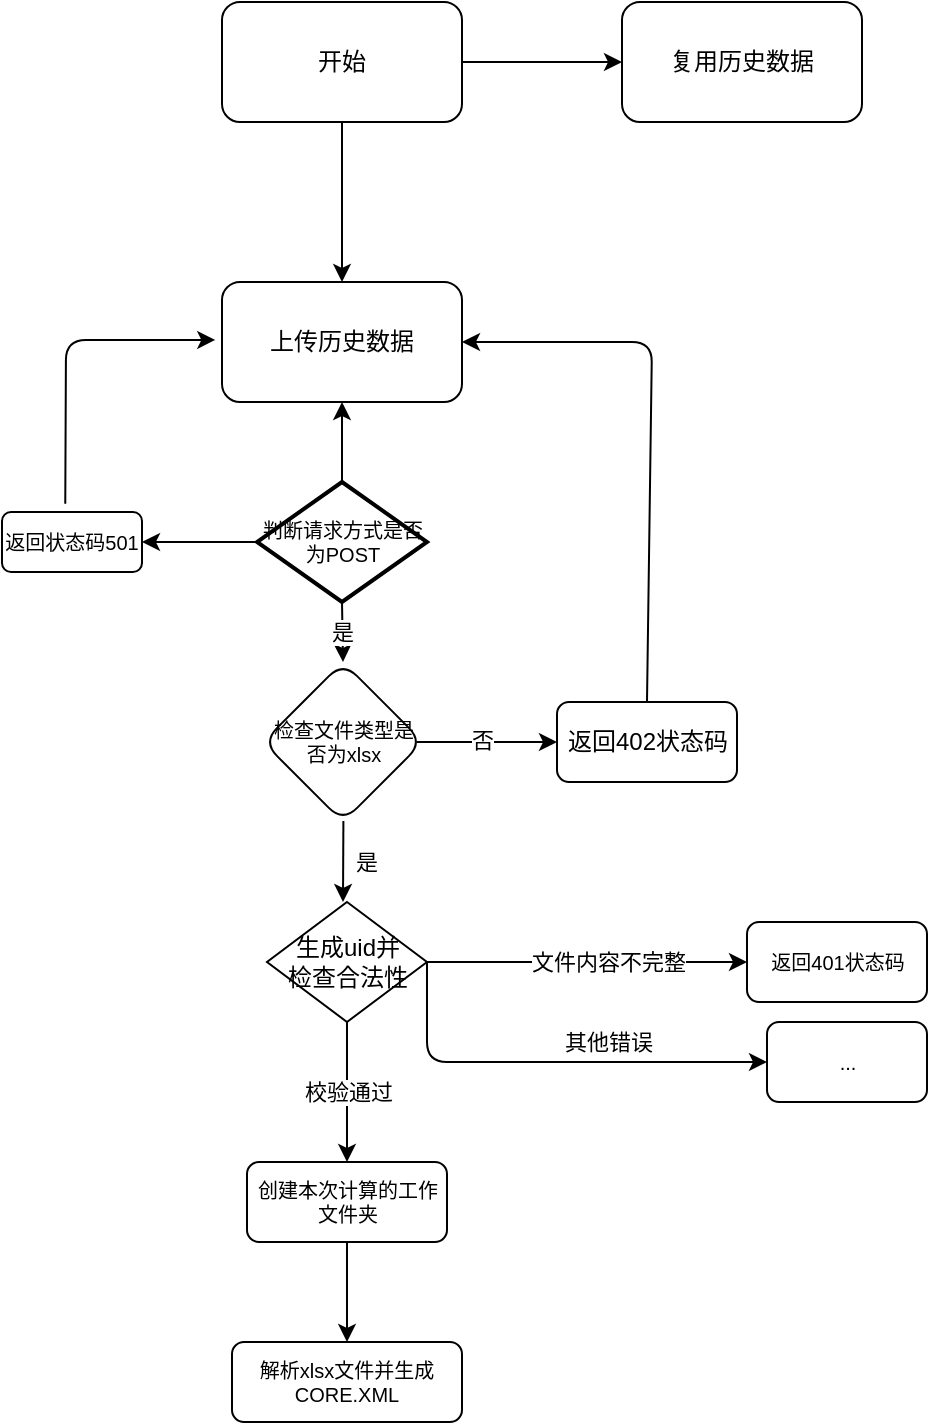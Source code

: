 <mxfile version="14.6.9" type="github">
  <diagram name="Page-1" id="8ce9d11a-91a2-4d17-14d8-a56ed91bf033">
    <mxGraphModel dx="593" dy="313" grid="1" gridSize="10" guides="1" tooltips="1" connect="1" arrows="1" fold="1" page="1" pageScale="1" pageWidth="1100" pageHeight="850" background="#ffffff" math="0" shadow="0">
      <root>
        <mxCell id="0" />
        <mxCell id="1" parent="0" />
        <mxCell id="sjyRoW3ZskKWko0Uvv0J-6" value="" style="edgeStyle=orthogonalEdgeStyle;rounded=0;orthogonalLoop=1;jettySize=auto;html=1;" edge="1" parent="1" source="sjyRoW3ZskKWko0Uvv0J-1" target="sjyRoW3ZskKWko0Uvv0J-5">
          <mxGeometry relative="1" as="geometry" />
        </mxCell>
        <mxCell id="sjyRoW3ZskKWko0Uvv0J-8" value="" style="edgeStyle=orthogonalEdgeStyle;rounded=0;orthogonalLoop=1;jettySize=auto;html=1;" edge="1" parent="1" source="sjyRoW3ZskKWko0Uvv0J-1" target="sjyRoW3ZskKWko0Uvv0J-7">
          <mxGeometry relative="1" as="geometry" />
        </mxCell>
        <mxCell id="sjyRoW3ZskKWko0Uvv0J-1" value="开始" style="rounded=1;whiteSpace=wrap;html=1;" vertex="1" parent="1">
          <mxGeometry x="220" y="50" width="120" height="60" as="geometry" />
        </mxCell>
        <mxCell id="sjyRoW3ZskKWko0Uvv0J-5" value="上传历史数据" style="rounded=1;whiteSpace=wrap;html=1;" vertex="1" parent="1">
          <mxGeometry x="220" y="190" width="120" height="60" as="geometry" />
        </mxCell>
        <mxCell id="sjyRoW3ZskKWko0Uvv0J-7" value="复用历史数据" style="rounded=1;whiteSpace=wrap;html=1;" vertex="1" parent="1">
          <mxGeometry x="420" y="50" width="120" height="60" as="geometry" />
        </mxCell>
        <mxCell id="sjyRoW3ZskKWko0Uvv0J-9" value="&lt;font style=&quot;font-size: 10px;&quot;&gt;检查文件类型是否为xlsx&lt;/font&gt;" style="rhombus;whiteSpace=wrap;html=1;rounded=1;fontSize=10;" vertex="1" parent="1">
          <mxGeometry x="240.5" y="380" width="80" height="80" as="geometry" />
        </mxCell>
        <mxCell id="sjyRoW3ZskKWko0Uvv0J-11" value="" style="endArrow=classic;html=1;exitX=0.415;exitY=0.993;exitDx=0;exitDy=0;exitPerimeter=0;" edge="1" parent="1">
          <mxGeometry relative="1" as="geometry">
            <mxPoint x="280.7" y="459.44" as="sourcePoint" />
            <mxPoint x="280.5" y="500" as="targetPoint" />
          </mxGeometry>
        </mxCell>
        <mxCell id="sjyRoW3ZskKWko0Uvv0J-12" value="是" style="edgeLabel;resizable=0;html=1;align=center;verticalAlign=middle;" connectable="0" vertex="1" parent="sjyRoW3ZskKWko0Uvv0J-11">
          <mxGeometry relative="1" as="geometry">
            <mxPoint x="11" as="offset" />
          </mxGeometry>
        </mxCell>
        <mxCell id="sjyRoW3ZskKWko0Uvv0J-13" value="" style="endArrow=classic;html=1;exitX=1;exitY=0.5;exitDx=0;exitDy=0;" edge="1" parent="1">
          <mxGeometry relative="1" as="geometry">
            <mxPoint x="317.5" y="420" as="sourcePoint" />
            <mxPoint x="387.5" y="420" as="targetPoint" />
            <Array as="points">
              <mxPoint x="347.5" y="420" />
            </Array>
          </mxGeometry>
        </mxCell>
        <mxCell id="sjyRoW3ZskKWko0Uvv0J-14" value="否" style="edgeLabel;resizable=0;html=1;align=center;verticalAlign=middle;" connectable="0" vertex="1" parent="sjyRoW3ZskKWko0Uvv0J-13">
          <mxGeometry relative="1" as="geometry">
            <mxPoint x="-3" y="-1" as="offset" />
          </mxGeometry>
        </mxCell>
        <mxCell id="sjyRoW3ZskKWko0Uvv0J-15" value="返回402状态码" style="rounded=1;whiteSpace=wrap;html=1;" vertex="1" parent="1">
          <mxGeometry x="387.5" y="400" width="90" height="40" as="geometry" />
        </mxCell>
        <mxCell id="sjyRoW3ZskKWko0Uvv0J-17" value="" style="endArrow=classic;html=1;exitX=0.5;exitY=0;exitDx=0;exitDy=0;entryX=1;entryY=0.5;entryDx=0;entryDy=0;" edge="1" parent="1" source="sjyRoW3ZskKWko0Uvv0J-15" target="sjyRoW3ZskKWko0Uvv0J-5">
          <mxGeometry width="50" height="50" relative="1" as="geometry">
            <mxPoint x="410" y="330" as="sourcePoint" />
            <mxPoint x="420" y="250" as="targetPoint" />
            <Array as="points">
              <mxPoint x="435" y="220" />
            </Array>
          </mxGeometry>
        </mxCell>
        <mxCell id="sjyRoW3ZskKWko0Uvv0J-18" value="生成uid并&lt;br&gt;检查合法性" style="rhombus;whiteSpace=wrap;html=1;" vertex="1" parent="1">
          <mxGeometry x="242.5" y="500" width="80" height="60" as="geometry" />
        </mxCell>
        <mxCell id="sjyRoW3ZskKWko0Uvv0J-22" value="" style="endArrow=classic;html=1;fontSize=10;entryX=0;entryY=0.5;entryDx=0;entryDy=0;" edge="1" parent="1" target="sjyRoW3ZskKWko0Uvv0J-24">
          <mxGeometry relative="1" as="geometry">
            <mxPoint x="322.5" y="530" as="sourcePoint" />
            <mxPoint x="442.5" y="530" as="targetPoint" />
          </mxGeometry>
        </mxCell>
        <mxCell id="sjyRoW3ZskKWko0Uvv0J-23" value="文件内容不完整" style="edgeLabel;resizable=0;html=1;align=center;verticalAlign=middle;" connectable="0" vertex="1" parent="sjyRoW3ZskKWko0Uvv0J-22">
          <mxGeometry relative="1" as="geometry">
            <mxPoint x="10" as="offset" />
          </mxGeometry>
        </mxCell>
        <mxCell id="sjyRoW3ZskKWko0Uvv0J-24" value="返回401状态码" style="rounded=1;whiteSpace=wrap;html=1;fontSize=10;" vertex="1" parent="1">
          <mxGeometry x="482.5" y="510" width="90" height="40" as="geometry" />
        </mxCell>
        <mxCell id="sjyRoW3ZskKWko0Uvv0J-25" value="" style="endArrow=classic;html=1;fontSize=10;exitX=1;exitY=0.5;exitDx=0;exitDy=0;entryX=0;entryY=0.5;entryDx=0;entryDy=0;" edge="1" parent="1" source="sjyRoW3ZskKWko0Uvv0J-18" target="sjyRoW3ZskKWko0Uvv0J-27">
          <mxGeometry relative="1" as="geometry">
            <mxPoint x="352.5" y="580" as="sourcePoint" />
            <mxPoint x="452.5" y="580" as="targetPoint" />
            <Array as="points">
              <mxPoint x="322.5" y="580" />
            </Array>
          </mxGeometry>
        </mxCell>
        <mxCell id="sjyRoW3ZskKWko0Uvv0J-26" value="其他错误" style="edgeLabel;resizable=0;html=1;align=center;verticalAlign=middle;" connectable="0" vertex="1" parent="sjyRoW3ZskKWko0Uvv0J-25">
          <mxGeometry relative="1" as="geometry">
            <mxPoint x="30" y="-10" as="offset" />
          </mxGeometry>
        </mxCell>
        <mxCell id="sjyRoW3ZskKWko0Uvv0J-27" value="..." style="rounded=1;whiteSpace=wrap;html=1;fontSize=10;" vertex="1" parent="1">
          <mxGeometry x="492.5" y="560" width="80" height="40" as="geometry" />
        </mxCell>
        <mxCell id="sjyRoW3ZskKWko0Uvv0J-30" value="" style="endArrow=classic;html=1;fontSize=10;exitX=0.5;exitY=1;exitDx=0;exitDy=0;" edge="1" parent="1" source="sjyRoW3ZskKWko0Uvv0J-18">
          <mxGeometry relative="1" as="geometry">
            <mxPoint x="232.5" y="640" as="sourcePoint" />
            <mxPoint x="282.5" y="630" as="targetPoint" />
          </mxGeometry>
        </mxCell>
        <mxCell id="sjyRoW3ZskKWko0Uvv0J-31" value="校验通过" style="edgeLabel;resizable=0;html=1;align=center;verticalAlign=middle;" connectable="0" vertex="1" parent="sjyRoW3ZskKWko0Uvv0J-30">
          <mxGeometry relative="1" as="geometry" />
        </mxCell>
        <mxCell id="sjyRoW3ZskKWko0Uvv0J-34" value="" style="edgeStyle=orthogonalEdgeStyle;rounded=0;orthogonalLoop=1;jettySize=auto;html=1;fontSize=10;" edge="1" parent="1" source="sjyRoW3ZskKWko0Uvv0J-32" target="sjyRoW3ZskKWko0Uvv0J-33">
          <mxGeometry relative="1" as="geometry" />
        </mxCell>
        <mxCell id="sjyRoW3ZskKWko0Uvv0J-32" value="创建本次计算的工作文件夹" style="rounded=1;whiteSpace=wrap;html=1;fontSize=10;" vertex="1" parent="1">
          <mxGeometry x="232.5" y="630" width="100" height="40" as="geometry" />
        </mxCell>
        <mxCell id="sjyRoW3ZskKWko0Uvv0J-33" value="解析xlsx文件并生成CORE.XML" style="rounded=1;whiteSpace=wrap;html=1;fontSize=10;" vertex="1" parent="1">
          <mxGeometry x="225" y="720" width="115" height="40" as="geometry" />
        </mxCell>
        <mxCell id="sjyRoW3ZskKWko0Uvv0J-36" value="" style="edgeStyle=orthogonalEdgeStyle;rounded=0;orthogonalLoop=1;jettySize=auto;html=1;fontSize=10;" edge="1" parent="1" source="sjyRoW3ZskKWko0Uvv0J-35" target="sjyRoW3ZskKWko0Uvv0J-5">
          <mxGeometry relative="1" as="geometry" />
        </mxCell>
        <mxCell id="sjyRoW3ZskKWko0Uvv0J-42" value="" style="edgeStyle=orthogonalEdgeStyle;rounded=0;orthogonalLoop=1;jettySize=auto;html=1;fontSize=10;" edge="1" parent="1" source="sjyRoW3ZskKWko0Uvv0J-35" target="sjyRoW3ZskKWko0Uvv0J-41">
          <mxGeometry relative="1" as="geometry" />
        </mxCell>
        <mxCell id="sjyRoW3ZskKWko0Uvv0J-35" value="判断请求方式是否为POST" style="strokeWidth=2;html=1;shape=mxgraph.flowchart.decision;whiteSpace=wrap;fontSize=10;" vertex="1" parent="1">
          <mxGeometry x="237.5" y="290" width="85" height="60" as="geometry" />
        </mxCell>
        <mxCell id="sjyRoW3ZskKWko0Uvv0J-39" value="" style="endArrow=classic;html=1;fontSize=10;exitX=0.5;exitY=1;exitDx=0;exitDy=0;exitPerimeter=0;entryX=0.5;entryY=0;entryDx=0;entryDy=0;" edge="1" parent="1" source="sjyRoW3ZskKWko0Uvv0J-35" target="sjyRoW3ZskKWko0Uvv0J-9">
          <mxGeometry relative="1" as="geometry">
            <mxPoint x="280" y="370" as="sourcePoint" />
            <mxPoint x="380" y="370" as="targetPoint" />
          </mxGeometry>
        </mxCell>
        <mxCell id="sjyRoW3ZskKWko0Uvv0J-40" value="是" style="edgeLabel;resizable=0;html=1;align=center;verticalAlign=middle;" connectable="0" vertex="1" parent="sjyRoW3ZskKWko0Uvv0J-39">
          <mxGeometry relative="1" as="geometry" />
        </mxCell>
        <mxCell id="sjyRoW3ZskKWko0Uvv0J-41" value="返回状态码501" style="rounded=1;whiteSpace=wrap;html=1;fontSize=10;" vertex="1" parent="1">
          <mxGeometry x="110" y="305" width="70" height="30" as="geometry" />
        </mxCell>
        <mxCell id="sjyRoW3ZskKWko0Uvv0J-43" value="" style="endArrow=classic;html=1;fontSize=10;exitX=0.452;exitY=-0.139;exitDx=0;exitDy=0;exitPerimeter=0;entryX=-0.028;entryY=0.483;entryDx=0;entryDy=0;entryPerimeter=0;" edge="1" parent="1" source="sjyRoW3ZskKWko0Uvv0J-41" target="sjyRoW3ZskKWko0Uvv0J-5">
          <mxGeometry width="50" height="50" relative="1" as="geometry">
            <mxPoint x="130" y="290" as="sourcePoint" />
            <mxPoint x="180" y="240" as="targetPoint" />
            <Array as="points">
              <mxPoint x="142" y="219" />
            </Array>
          </mxGeometry>
        </mxCell>
      </root>
    </mxGraphModel>
  </diagram>
</mxfile>
